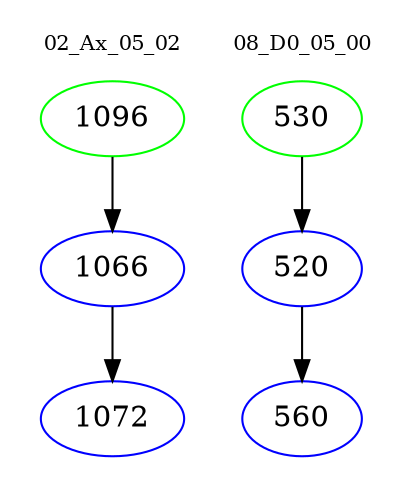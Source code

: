 digraph{
subgraph cluster_0 {
color = white
label = "02_Ax_05_02";
fontsize=10;
T0_1096 [label="1096", color="green"]
T0_1096 -> T0_1066 [color="black"]
T0_1066 [label="1066", color="blue"]
T0_1066 -> T0_1072 [color="black"]
T0_1072 [label="1072", color="blue"]
}
subgraph cluster_1 {
color = white
label = "08_D0_05_00";
fontsize=10;
T1_530 [label="530", color="green"]
T1_530 -> T1_520 [color="black"]
T1_520 [label="520", color="blue"]
T1_520 -> T1_560 [color="black"]
T1_560 [label="560", color="blue"]
}
}
